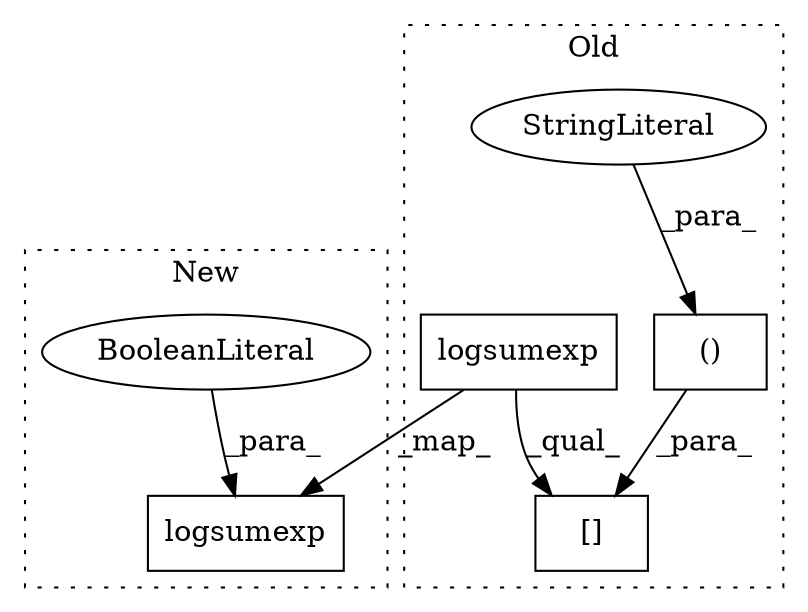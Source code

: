 digraph G {
subgraph cluster0 {
1 [label="logsumexp" a="32" s="1694,1707" l="10,1" shape="box"];
3 [label="[]" a="2" s="1694,1747" l="20,2" shape="box"];
4 [label="()" a="106" s="1714" l="33" shape="box"];
6 [label="StringLiteral" a="45" s="1731" l="16" shape="ellipse"];
label = "Old";
style="dotted";
}
subgraph cluster1 {
2 [label="logsumexp" a="32" s="1709,1727" l="10,1" shape="box"];
5 [label="BooleanLiteral" a="9" s="1723" l="4" shape="ellipse"];
label = "New";
style="dotted";
}
1 -> 2 [label="_map_"];
1 -> 3 [label="_qual_"];
4 -> 3 [label="_para_"];
5 -> 2 [label="_para_"];
6 -> 4 [label="_para_"];
}